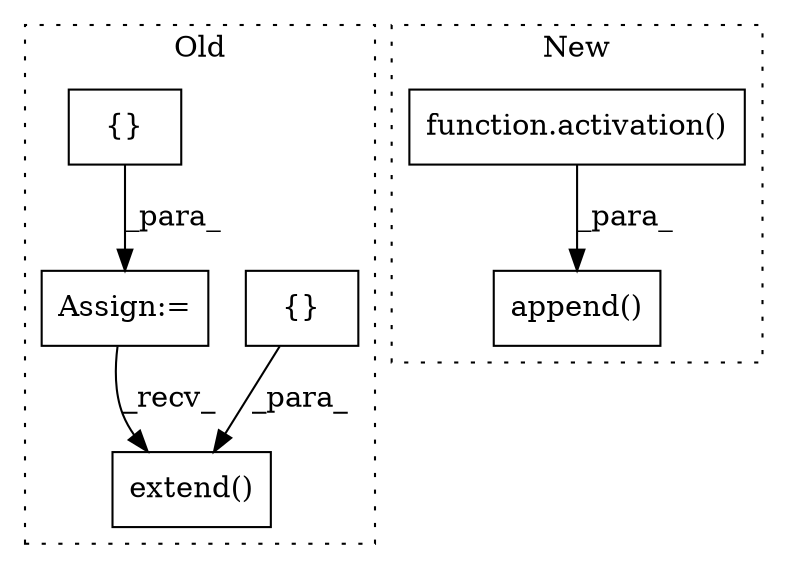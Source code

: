 digraph G {
subgraph cluster0 {
1 [label="{}" a="59" s="5113,5406" l="22,0" shape="box"];
3 [label="extend()" a="75" s="5082,5425" l="31,14" shape="box"];
4 [label="{}" a="59" s="3163,3163" l="2,1" shape="box"];
6 [label="Assign:=" a="68" s="3160" l="3" shape="box"];
label = "Old";
style="dotted";
}
subgraph cluster1 {
2 [label="function.activation()" a="75" s="5753" l="12" shape="box"];
5 [label="append()" a="75" s="5741,5765" l="12,1" shape="box"];
label = "New";
style="dotted";
}
1 -> 3 [label="_para_"];
2 -> 5 [label="_para_"];
4 -> 6 [label="_para_"];
6 -> 3 [label="_recv_"];
}